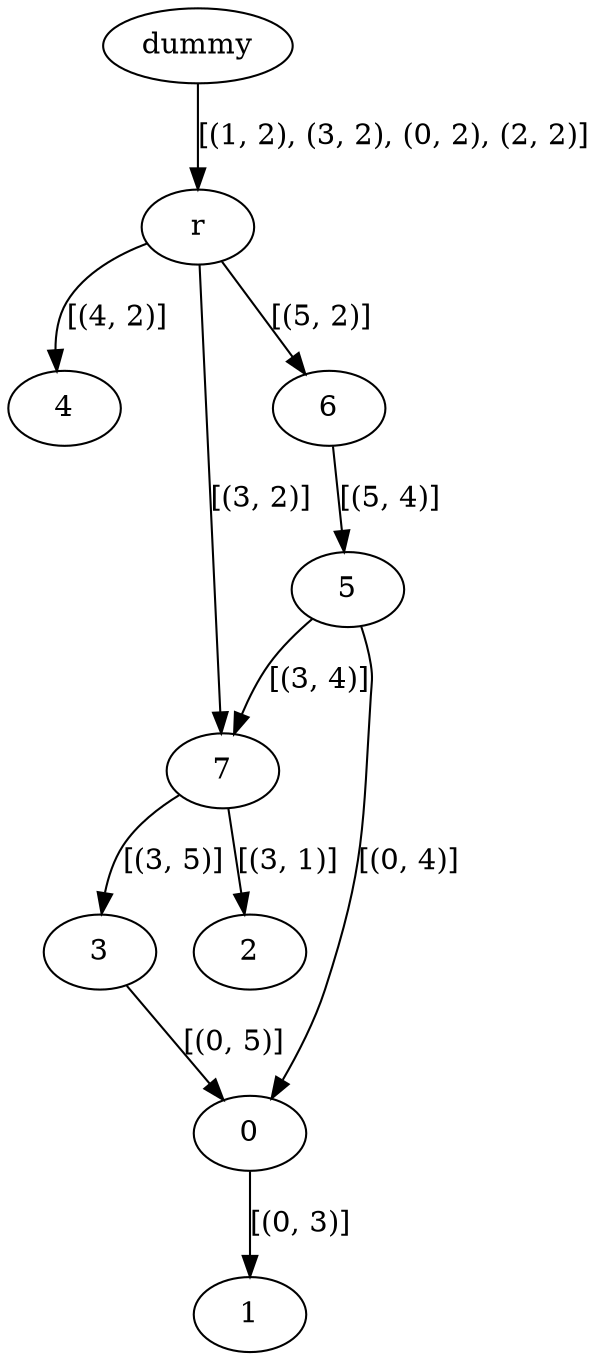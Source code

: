 digraph {
	dummy [label=dummy]
	dummy -> r [label="[(1, 2), (3, 2), (0, 2), (2, 2)]"]
	0 [label=0]
	0 -> 1 [label="[(0, 3)]"]
	3 [label=3]
	3 -> 0 [label="[(0, 5)]"]
	r [label=r]
	r -> 4 [label="[(4, 2)]"]
	r -> 7 [label="[(3, 2)]"]
	r -> 6 [label="[(5, 2)]"]
	5 [label=5]
	5 -> 0 [label="[(0, 4)]"]
	5 -> 7 [label="[(3, 4)]"]
	7 [label=7]
	7 -> 3 [label="[(3, 5)]"]
	7 -> 2 [label="[(3, 1)]"]
	6 [label=6]
	6 -> 5 [label="[(5, 4)]"]
}
